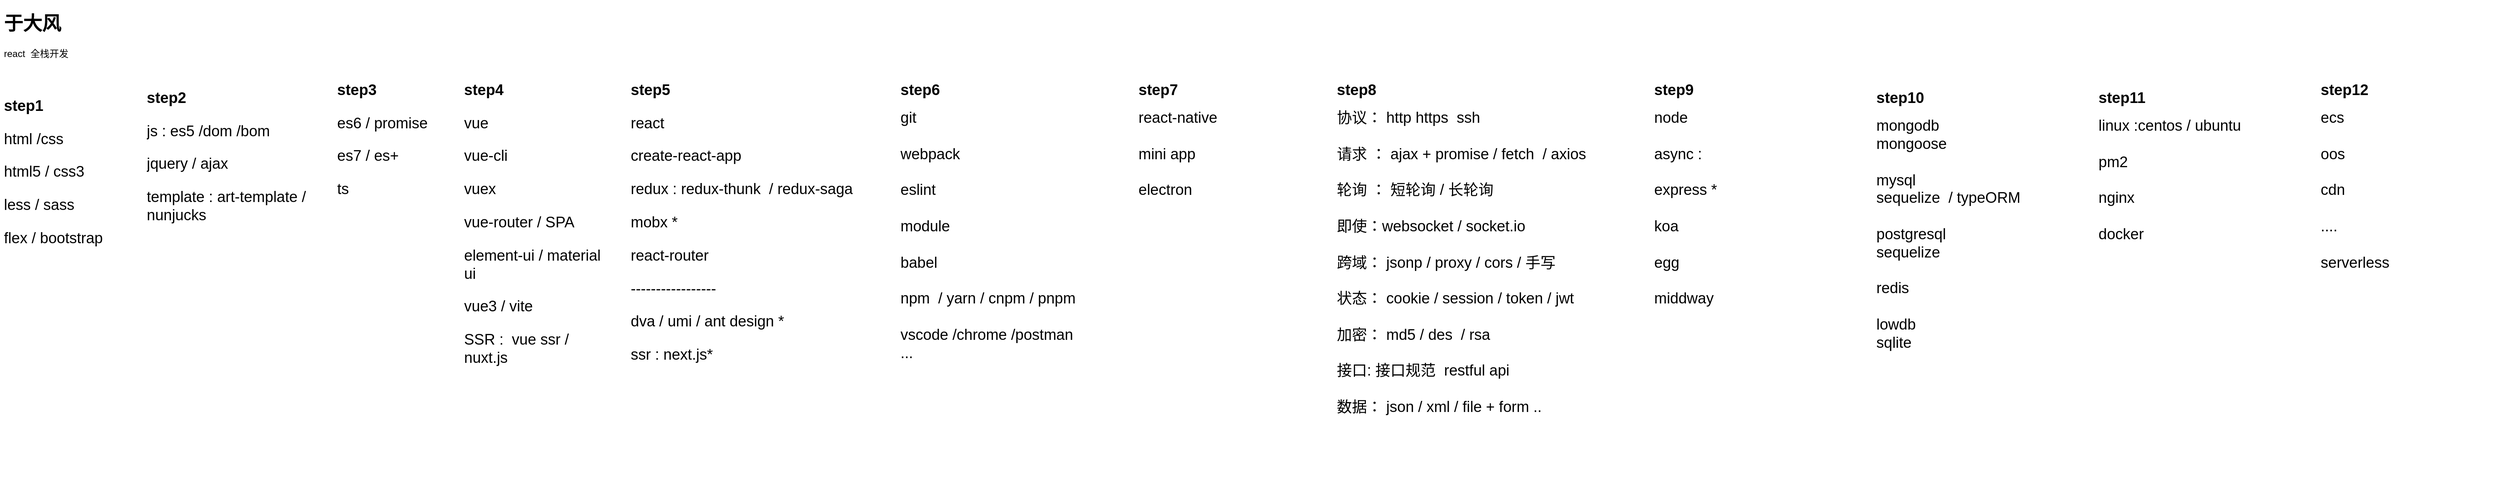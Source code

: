 <mxfile version="17.5.0" type="github" pages="3">
  <diagram id="Xs_clCHAHA0B9ksmWqff" name="第 1 页">
    <mxGraphModel dx="782" dy="428" grid="1" gridSize="10" guides="1" tooltips="1" connect="1" arrows="1" fold="1" page="1" pageScale="1" pageWidth="4681" pageHeight="3300" math="0" shadow="0">
      <root>
        <mxCell id="0" />
        <mxCell id="1" parent="0" />
        <mxCell id="PGLlusjN2K0oVcOe4X55-6" value="&lt;h1&gt;于大风&lt;/h1&gt;&lt;p&gt;react&amp;nbsp; 全栈开发&lt;/p&gt;" style="text;html=1;strokeColor=none;fillColor=none;spacing=5;spacingTop=-20;whiteSpace=wrap;overflow=hidden;rounded=0;" parent="1" vertex="1">
          <mxGeometry x="40" y="30" width="100" height="90" as="geometry" />
        </mxCell>
        <mxCell id="PGLlusjN2K0oVcOe4X55-8" value="&lt;h1 style=&quot;font-size: 19px&quot;&gt;&lt;font style=&quot;font-size: 19px&quot;&gt;step1&lt;/font&gt;&lt;/h1&gt;&lt;p style=&quot;font-size: 19px&quot;&gt;&lt;font style=&quot;font-size: 19px&quot;&gt;html /css&lt;/font&gt;&lt;/p&gt;&lt;p style=&quot;font-size: 19px&quot;&gt;&lt;font style=&quot;font-size: 19px&quot;&gt;html5 / css3&lt;/font&gt;&lt;/p&gt;&lt;p style=&quot;font-size: 19px&quot;&gt;&lt;font style=&quot;font-size: 19px&quot;&gt;less / sass&lt;/font&gt;&lt;/p&gt;&lt;p style=&quot;font-size: 19px&quot;&gt;&lt;font style=&quot;font-size: 19px&quot;&gt;flex / bootstrap&lt;/font&gt;&lt;/p&gt;" style="text;html=1;strokeColor=none;fillColor=none;spacing=5;spacingTop=-20;whiteSpace=wrap;overflow=hidden;rounded=0;fontSize=19;" parent="1" vertex="1">
          <mxGeometry x="40" y="140" width="150" height="250" as="geometry" />
        </mxCell>
        <mxCell id="PGLlusjN2K0oVcOe4X55-9" value="&lt;h1 style=&quot;font-size: 19px&quot;&gt;&lt;font style=&quot;font-size: 19px&quot;&gt;step2&lt;/font&gt;&lt;/h1&gt;&lt;p style=&quot;font-size: 19px&quot;&gt;js : es5 /dom /bom&lt;/p&gt;&lt;p style=&quot;font-size: 19px&quot;&gt;jquery / ajax&lt;/p&gt;&lt;p style=&quot;font-size: 19px&quot;&gt;template : art-template / nunjucks&lt;/p&gt;&lt;p style=&quot;font-size: 19px&quot;&gt;&lt;br&gt;&lt;/p&gt;" style="text;html=1;strokeColor=none;fillColor=none;spacing=5;spacingTop=-20;whiteSpace=wrap;overflow=hidden;rounded=0;fontSize=19;" parent="1" vertex="1">
          <mxGeometry x="220" y="130" width="220" height="250" as="geometry" />
        </mxCell>
        <mxCell id="PGLlusjN2K0oVcOe4X55-10" value="&lt;h1 style=&quot;font-size: 19px&quot;&gt;&lt;font style=&quot;font-size: 19px&quot;&gt;step3&lt;/font&gt;&lt;/h1&gt;&lt;p style=&quot;font-size: 19px&quot;&gt;es6 / promise&amp;nbsp;&lt;/p&gt;&lt;p style=&quot;font-size: 19px&quot;&gt;es7 / es+&amp;nbsp;&lt;/p&gt;&lt;p style=&quot;font-size: 19px&quot;&gt;ts&amp;nbsp;&amp;nbsp;&lt;/p&gt;&lt;p style=&quot;font-size: 19px&quot;&gt;&amp;nbsp;&lt;/p&gt;&lt;p style=&quot;font-size: 19px&quot;&gt;&lt;br&gt;&lt;/p&gt;" style="text;html=1;strokeColor=none;fillColor=none;spacing=5;spacingTop=-20;whiteSpace=wrap;overflow=hidden;rounded=0;fontSize=19;" parent="1" vertex="1">
          <mxGeometry x="460" y="120" width="140" height="250" as="geometry" />
        </mxCell>
        <mxCell id="PGLlusjN2K0oVcOe4X55-11" value="&lt;h1 style=&quot;font-size: 19px&quot;&gt;&lt;font style=&quot;font-size: 19px&quot;&gt;step4&lt;/font&gt;&lt;/h1&gt;&lt;p style=&quot;font-size: 19px&quot;&gt;vue&lt;/p&gt;&lt;p style=&quot;font-size: 19px&quot;&gt;vue-cli&lt;/p&gt;&lt;p style=&quot;font-size: 19px&quot;&gt;vuex&lt;/p&gt;&lt;p style=&quot;font-size: 19px&quot;&gt;vue-router / SPA&amp;nbsp;&lt;/p&gt;&lt;p style=&quot;font-size: 19px&quot;&gt;element-ui / material ui&lt;/p&gt;&lt;p style=&quot;font-size: 19px&quot;&gt;vue3 / vite&lt;/p&gt;&lt;p style=&quot;font-size: 19px&quot;&gt;SSR :&amp;nbsp; vue ssr / nuxt.js&amp;nbsp;&lt;/p&gt;&lt;p style=&quot;font-size: 19px&quot;&gt;&lt;br&gt;&lt;/p&gt;&lt;p style=&quot;font-size: 19px&quot;&gt;&amp;nbsp;&lt;/p&gt;&lt;p style=&quot;font-size: 19px&quot;&gt;&lt;br&gt;&lt;/p&gt;" style="text;html=1;strokeColor=none;fillColor=none;spacing=5;spacingTop=-20;whiteSpace=wrap;overflow=hidden;rounded=0;fontSize=19;" parent="1" vertex="1">
          <mxGeometry x="620" y="120" width="200" height="410" as="geometry" />
        </mxCell>
        <mxCell id="PGLlusjN2K0oVcOe4X55-13" value="&lt;h1 style=&quot;font-size: 19px&quot;&gt;&lt;font style=&quot;font-size: 19px&quot;&gt;step5&lt;/font&gt;&lt;/h1&gt;&lt;p style=&quot;font-size: 19px&quot;&gt;react&lt;/p&gt;&lt;p style=&quot;font-size: 19px&quot;&gt;create-react-app&lt;/p&gt;&lt;p style=&quot;font-size: 19px&quot;&gt;redux : redux-thunk&amp;nbsp; / redux-saga&amp;nbsp;&lt;/p&gt;&lt;p style=&quot;font-size: 19px&quot;&gt;mobx *&lt;/p&gt;&lt;p style=&quot;font-size: 19px&quot;&gt;react-router&amp;nbsp;&lt;/p&gt;&lt;p style=&quot;font-size: 19px&quot;&gt;-----------------&lt;/p&gt;&lt;p style=&quot;font-size: 19px&quot;&gt;dva / umi / ant design *&amp;nbsp;&lt;/p&gt;&lt;p style=&quot;font-size: 19px&quot;&gt;ssr : next.js*&lt;/p&gt;&lt;p style=&quot;font-size: 19px&quot;&gt;&lt;br&gt;&lt;/p&gt;&lt;p style=&quot;font-size: 19px&quot;&gt;&lt;br&gt;&lt;/p&gt;&lt;p style=&quot;font-size: 19px&quot;&gt;&amp;nbsp;&lt;/p&gt;&lt;p style=&quot;font-size: 19px&quot;&gt;&lt;br&gt;&lt;/p&gt;" style="text;html=1;strokeColor=none;fillColor=none;spacing=5;spacingTop=-20;whiteSpace=wrap;overflow=hidden;rounded=0;fontSize=19;" parent="1" vertex="1">
          <mxGeometry x="830" y="120" width="330" height="410" as="geometry" />
        </mxCell>
        <mxCell id="PGLlusjN2K0oVcOe4X55-14" value="&lt;h1 style=&quot;font-size: 19px&quot;&gt;&lt;font style=&quot;font-size: 19px&quot;&gt;step6&lt;/font&gt;&lt;/h1&gt;&lt;div&gt;&lt;font style=&quot;font-size: 19px&quot;&gt;git&amp;nbsp;&lt;/font&gt;&lt;/div&gt;&lt;div&gt;&lt;br&gt;&lt;/div&gt;&lt;div&gt;webpack&lt;/div&gt;&lt;div&gt;&lt;br&gt;&lt;/div&gt;&lt;div&gt;eslint&amp;nbsp;&lt;/div&gt;&lt;div&gt;&lt;br&gt;&lt;/div&gt;&lt;div&gt;module&amp;nbsp;&lt;/div&gt;&lt;div&gt;&lt;br&gt;&lt;/div&gt;&lt;div&gt;babel&amp;nbsp;&lt;/div&gt;&lt;div&gt;&lt;br&gt;&lt;/div&gt;&lt;div&gt;npm&amp;nbsp; / yarn / cnpm / pnpm&amp;nbsp;&lt;/div&gt;&lt;div&gt;&lt;br&gt;&lt;/div&gt;&lt;div&gt;vscode /chrome /postman&lt;/div&gt;&lt;div&gt;...&lt;/div&gt;&lt;p style=&quot;font-size: 19px&quot;&gt;&lt;br&gt;&lt;/p&gt;&lt;p style=&quot;font-size: 19px&quot;&gt;&lt;br&gt;&lt;/p&gt;&lt;p style=&quot;font-size: 19px&quot;&gt;&amp;nbsp;&lt;/p&gt;&lt;p style=&quot;font-size: 19px&quot;&gt;&lt;br&gt;&lt;/p&gt;" style="text;html=1;strokeColor=none;fillColor=none;spacing=5;spacingTop=-20;whiteSpace=wrap;overflow=hidden;rounded=0;fontSize=19;" parent="1" vertex="1">
          <mxGeometry x="1170" y="120" width="270" height="410" as="geometry" />
        </mxCell>
        <mxCell id="PGLlusjN2K0oVcOe4X55-15" value="&lt;h1 style=&quot;font-size: 19px&quot;&gt;&lt;font style=&quot;font-size: 19px&quot;&gt;step7&lt;/font&gt;&lt;/h1&gt;&lt;div&gt;react-native&lt;/div&gt;&lt;div&gt;&lt;br&gt;&lt;/div&gt;&lt;div&gt;mini app&lt;/div&gt;&lt;div&gt;&lt;br&gt;&lt;/div&gt;&lt;div&gt;electron&amp;nbsp;&lt;/div&gt;&lt;p style=&quot;font-size: 19px&quot;&gt;&lt;br&gt;&lt;/p&gt;&lt;p style=&quot;font-size: 19px&quot;&gt;&lt;br&gt;&lt;/p&gt;&lt;p style=&quot;font-size: 19px&quot;&gt;&amp;nbsp;&lt;/p&gt;&lt;p style=&quot;font-size: 19px&quot;&gt;&lt;br&gt;&lt;/p&gt;" style="text;html=1;strokeColor=none;fillColor=none;spacing=5;spacingTop=-20;whiteSpace=wrap;overflow=hidden;rounded=0;fontSize=19;" parent="1" vertex="1">
          <mxGeometry x="1470" y="120" width="180" height="410" as="geometry" />
        </mxCell>
        <mxCell id="PGLlusjN2K0oVcOe4X55-16" value="&lt;h1 style=&quot;font-size: 19px&quot;&gt;&lt;font style=&quot;font-size: 19px&quot;&gt;step8&lt;/font&gt;&lt;/h1&gt;&lt;div&gt;协议： http https&amp;nbsp; ssh&lt;/div&gt;&lt;div&gt;&lt;br&gt;&lt;/div&gt;&lt;div&gt;请求 ： ajax + promise / fetch&amp;nbsp; / axios&amp;nbsp;&lt;/div&gt;&lt;div&gt;&lt;br&gt;&lt;/div&gt;&lt;div&gt;轮询 ： 短轮询 / 长轮询&amp;nbsp;&lt;/div&gt;&lt;div&gt;&lt;br&gt;&lt;/div&gt;&lt;div&gt;即使：websocket / socket.io&lt;/div&gt;&lt;div&gt;&lt;br&gt;&lt;/div&gt;&lt;div&gt;跨域： jsonp / proxy / cors / 手写&lt;/div&gt;&lt;div&gt;&lt;br&gt;&lt;/div&gt;&lt;div&gt;状态： cookie / session / token / jwt&lt;/div&gt;&lt;div&gt;&lt;br&gt;&lt;/div&gt;&lt;div&gt;加密： md5 / des&amp;nbsp; / rsa&amp;nbsp;&amp;nbsp;&lt;/div&gt;&lt;div&gt;&lt;br&gt;&lt;/div&gt;&lt;div&gt;接口: 接口规范&amp;nbsp; restful api&amp;nbsp;&lt;/div&gt;&lt;div&gt;&lt;br&gt;&lt;/div&gt;&lt;div&gt;数据： json / xml / file + form ..&lt;/div&gt;&lt;div&gt;&lt;br&gt;&lt;/div&gt;&lt;p style=&quot;font-size: 19px&quot;&gt;&lt;br&gt;&lt;/p&gt;&lt;p style=&quot;font-size: 19px&quot;&gt;&lt;br&gt;&lt;/p&gt;&lt;p style=&quot;font-size: 19px&quot;&gt;&amp;nbsp;&lt;/p&gt;&lt;p style=&quot;font-size: 19px&quot;&gt;&lt;br&gt;&lt;/p&gt;" style="text;html=1;strokeColor=none;fillColor=none;spacing=5;spacingTop=-20;whiteSpace=wrap;overflow=hidden;rounded=0;fontSize=19;" parent="1" vertex="1">
          <mxGeometry x="1720" y="120" width="370" height="520" as="geometry" />
        </mxCell>
        <mxCell id="PGLlusjN2K0oVcOe4X55-17" value="&lt;h1 style=&quot;font-size: 19px&quot;&gt;&lt;font style=&quot;font-size: 19px&quot;&gt;step9&lt;/font&gt;&lt;/h1&gt;&lt;div&gt;node&lt;/div&gt;&lt;div&gt;&lt;br&gt;&lt;/div&gt;&lt;div&gt;async :&amp;nbsp;&lt;/div&gt;&lt;div&gt;&lt;br&gt;&lt;/div&gt;&lt;div&gt;express *&amp;nbsp; &amp;nbsp;&lt;/div&gt;&lt;div&gt;&lt;br&gt;&lt;/div&gt;&lt;div&gt;koa&lt;/div&gt;&lt;div&gt;&lt;br&gt;&lt;/div&gt;&lt;div&gt;egg&amp;nbsp;&lt;/div&gt;&lt;div&gt;&lt;br&gt;&lt;/div&gt;&lt;div&gt;middway&amp;nbsp;&lt;/div&gt;&lt;div&gt;&lt;br&gt;&lt;/div&gt;&lt;div&gt;&lt;br&gt;&lt;/div&gt;&lt;div&gt;&lt;br&gt;&lt;/div&gt;&lt;div&gt;&lt;br&gt;&lt;/div&gt;&lt;div&gt;&amp;nbsp;&lt;/div&gt;&lt;div&gt;&lt;br&gt;&lt;/div&gt;&lt;div&gt;&lt;br&gt;&lt;/div&gt;&lt;div&gt;&lt;br&gt;&lt;/div&gt;&lt;div&gt;&lt;br&gt;&lt;/div&gt;&lt;p style=&quot;font-size: 19px&quot;&gt;&lt;br&gt;&lt;/p&gt;&lt;p style=&quot;font-size: 19px&quot;&gt;&lt;br&gt;&lt;/p&gt;&lt;p style=&quot;font-size: 19px&quot;&gt;&amp;nbsp;&lt;/p&gt;&lt;p style=&quot;font-size: 19px&quot;&gt;&lt;br&gt;&lt;/p&gt;" style="text;html=1;strokeColor=none;fillColor=none;spacing=5;spacingTop=-20;whiteSpace=wrap;overflow=hidden;rounded=0;fontSize=19;" parent="1" vertex="1">
          <mxGeometry x="2120" y="120" width="230" height="320" as="geometry" />
        </mxCell>
        <mxCell id="PGLlusjN2K0oVcOe4X55-18" value="&lt;h1 style=&quot;font-size: 19px&quot;&gt;&lt;font style=&quot;font-size: 19px&quot;&gt;step10&lt;/font&gt;&lt;/h1&gt;&lt;div&gt;mongodb&amp;nbsp;&lt;/div&gt;&lt;div&gt;mongoose&lt;/div&gt;&lt;div&gt;&lt;br&gt;&lt;/div&gt;&lt;div&gt;mysql&amp;nbsp;&lt;/div&gt;&lt;div&gt;sequelize&amp;nbsp; / typeORM&lt;/div&gt;&lt;div&gt;&lt;br&gt;&lt;/div&gt;&lt;div&gt;postgresql&amp;nbsp;&lt;/div&gt;&lt;div&gt;sequelize&lt;br&gt;&lt;/div&gt;&lt;div&gt;&lt;br&gt;&lt;/div&gt;&lt;div&gt;redis&amp;nbsp;&lt;/div&gt;&lt;div&gt;&lt;br&gt;&lt;/div&gt;&lt;div&gt;lowdb&amp;nbsp;&lt;/div&gt;&lt;div&gt;sqlite&amp;nbsp;&lt;/div&gt;&lt;div&gt;&lt;br&gt;&lt;/div&gt;&lt;div&gt;&lt;br&gt;&lt;/div&gt;&lt;div&gt;&lt;br&gt;&lt;/div&gt;&lt;div&gt;&lt;br&gt;&lt;/div&gt;&lt;div&gt;&lt;br&gt;&lt;/div&gt;&lt;div&gt;&lt;br&gt;&lt;/div&gt;&lt;div&gt;&amp;nbsp;&lt;/div&gt;&lt;div&gt;&lt;br&gt;&lt;/div&gt;&lt;div&gt;&lt;br&gt;&lt;/div&gt;&lt;div&gt;&lt;br&gt;&lt;/div&gt;&lt;div&gt;&lt;br&gt;&lt;/div&gt;&lt;p style=&quot;font-size: 19px&quot;&gt;&lt;br&gt;&lt;/p&gt;&lt;p style=&quot;font-size: 19px&quot;&gt;&lt;br&gt;&lt;/p&gt;&lt;p style=&quot;font-size: 19px&quot;&gt;&amp;nbsp;&lt;/p&gt;&lt;p style=&quot;font-size: 19px&quot;&gt;&lt;br&gt;&lt;/p&gt;" style="text;html=1;strokeColor=none;fillColor=none;spacing=5;spacingTop=-20;whiteSpace=wrap;overflow=hidden;rounded=0;fontSize=19;" parent="1" vertex="1">
          <mxGeometry x="2400" y="130" width="230" height="370" as="geometry" />
        </mxCell>
        <mxCell id="PGLlusjN2K0oVcOe4X55-19" value="&lt;h1 style=&quot;font-size: 19px&quot;&gt;&lt;font style=&quot;font-size: 19px&quot;&gt;step11&lt;/font&gt;&lt;/h1&gt;&lt;div&gt;linux :centos / ubuntu&lt;/div&gt;&lt;div&gt;&lt;br&gt;&lt;/div&gt;&lt;div&gt;pm2&lt;/div&gt;&lt;div&gt;&lt;br&gt;&lt;/div&gt;&lt;div&gt;nginx&amp;nbsp;&lt;/div&gt;&lt;div&gt;&lt;br&gt;&lt;/div&gt;&lt;div&gt;&lt;span&gt;docker&amp;nbsp;&lt;/span&gt;&lt;br&gt;&lt;/div&gt;&lt;div&gt;&lt;br&gt;&lt;/div&gt;&lt;div&gt;&lt;br&gt;&lt;/div&gt;&lt;div&gt;&lt;br&gt;&lt;/div&gt;&lt;div&gt;&lt;br&gt;&lt;/div&gt;&lt;div&gt;&lt;br&gt;&lt;/div&gt;&lt;div&gt;&lt;br&gt;&lt;/div&gt;&lt;div&gt;&amp;nbsp;&lt;/div&gt;&lt;div&gt;&lt;br&gt;&lt;/div&gt;&lt;div&gt;&lt;br&gt;&lt;/div&gt;&lt;div&gt;&lt;br&gt;&lt;/div&gt;&lt;div&gt;&lt;br&gt;&lt;/div&gt;&lt;p style=&quot;font-size: 19px&quot;&gt;&lt;br&gt;&lt;/p&gt;&lt;p style=&quot;font-size: 19px&quot;&gt;&lt;br&gt;&lt;/p&gt;&lt;p style=&quot;font-size: 19px&quot;&gt;&amp;nbsp;&lt;/p&gt;&lt;p style=&quot;font-size: 19px&quot;&gt;&lt;br&gt;&lt;/p&gt;" style="text;html=1;strokeColor=none;fillColor=none;spacing=5;spacingTop=-20;whiteSpace=wrap;overflow=hidden;rounded=0;fontSize=19;" parent="1" vertex="1">
          <mxGeometry x="2680" y="130" width="230" height="370" as="geometry" />
        </mxCell>
        <mxCell id="PGLlusjN2K0oVcOe4X55-20" value="&lt;h1 style=&quot;font-size: 19px&quot;&gt;&lt;font style=&quot;font-size: 19px&quot;&gt;step12&lt;/font&gt;&lt;/h1&gt;&lt;div&gt;ecs&lt;/div&gt;&lt;div&gt;&lt;br&gt;&lt;/div&gt;&lt;div&gt;oos&lt;/div&gt;&lt;div&gt;&lt;br&gt;&lt;/div&gt;&lt;div&gt;cdn&lt;/div&gt;&lt;div&gt;&lt;br&gt;&lt;/div&gt;&lt;div&gt;....&lt;/div&gt;&lt;div&gt;&lt;br&gt;&lt;/div&gt;&lt;div&gt;serverless&lt;/div&gt;&lt;div&gt;&lt;br&gt;&lt;/div&gt;&lt;div&gt;&lt;br&gt;&lt;/div&gt;&lt;div&gt;&lt;br&gt;&lt;/div&gt;&lt;div&gt;&lt;br&gt;&lt;/div&gt;&lt;div&gt;&lt;br&gt;&lt;/div&gt;&lt;div&gt;&lt;br&gt;&lt;/div&gt;&lt;div&gt;&amp;nbsp;&lt;/div&gt;&lt;div&gt;&lt;br&gt;&lt;/div&gt;&lt;div&gt;&lt;br&gt;&lt;/div&gt;&lt;div&gt;&lt;br&gt;&lt;/div&gt;&lt;div&gt;&lt;br&gt;&lt;/div&gt;&lt;p style=&quot;font-size: 19px&quot;&gt;&lt;br&gt;&lt;/p&gt;&lt;p style=&quot;font-size: 19px&quot;&gt;&lt;br&gt;&lt;/p&gt;&lt;p style=&quot;font-size: 19px&quot;&gt;&amp;nbsp;&lt;/p&gt;&lt;p style=&quot;font-size: 19px&quot;&gt;&lt;br&gt;&lt;/p&gt;" style="text;html=1;strokeColor=none;fillColor=none;spacing=5;spacingTop=-20;whiteSpace=wrap;overflow=hidden;rounded=0;fontSize=19;" parent="1" vertex="1">
          <mxGeometry x="2960" y="120" width="230" height="370" as="geometry" />
        </mxCell>
      </root>
    </mxGraphModel>
  </diagram>
  <diagram id="H1JDH_5YTzn5oG8sZ9JF" name="第 2 页">
    <mxGraphModel dx="1109" dy="611" grid="1" gridSize="10" guides="1" tooltips="1" connect="1" arrows="1" fold="1" page="1" pageScale="1" pageWidth="2336" pageHeight="1654" math="0" shadow="0">
      <root>
        <mxCell id="0" />
        <mxCell id="1" parent="0" />
        <mxCell id="SCek2a9fWygDU5l0WCuA-1" value="&lt;h1&gt;技术选型&lt;/h1&gt;&lt;div&gt;前端 ： es5 es6 /react /&amp;nbsp; create-create-app / react-router-dom / redux&amp;nbsp; / react-redux&amp;nbsp;&lt;/div&gt;&lt;div&gt;&lt;br&gt;&lt;/div&gt;&lt;div&gt;网络：restful api&amp;nbsp; / fetch&amp;nbsp;&lt;/div&gt;&lt;div&gt;&lt;br&gt;&lt;/div&gt;&lt;div&gt;后端： node / express / sequelise&amp;nbsp; / mysql&amp;nbsp;&lt;/div&gt;&lt;div&gt;&lt;span&gt;&lt;br&gt;&lt;/span&gt;&lt;/div&gt;&lt;div&gt;&lt;span&gt;部署：centos7.6 pm2&amp;nbsp; 云服务&amp;nbsp;&lt;/span&gt;&lt;br&gt;&lt;/div&gt;" style="text;html=1;strokeColor=none;fillColor=none;spacing=5;spacingTop=-20;whiteSpace=wrap;overflow=hidden;rounded=0;fontSize=19;" vertex="1" parent="1">
          <mxGeometry x="120" y="30" width="750" height="290" as="geometry" />
        </mxCell>
        <mxCell id="SCek2a9fWygDU5l0WCuA-2" value="back:routes" style="shape=umlLifeline;perimeter=lifelinePerimeter;whiteSpace=wrap;html=1;container=1;collapsible=0;recursiveResize=0;outlineConnect=0;fontSize=19;" vertex="1" parent="1">
          <mxGeometry x="1300" y="380" width="100" height="300" as="geometry" />
        </mxCell>
        <mxCell id="SCek2a9fWygDU5l0WCuA-3" value="back:controller" style="shape=umlLifeline;perimeter=lifelinePerimeter;whiteSpace=wrap;html=1;container=1;collapsible=0;recursiveResize=0;outlineConnect=0;fontSize=19;" vertex="1" parent="1">
          <mxGeometry x="1440" y="380" width="140" height="300" as="geometry" />
        </mxCell>
        <mxCell id="SCek2a9fWygDU5l0WCuA-4" value="back:service" style="shape=umlLifeline;perimeter=lifelinePerimeter;whiteSpace=wrap;html=1;container=1;collapsible=0;recursiveResize=0;outlineConnect=0;fontSize=19;" vertex="1" parent="1">
          <mxGeometry x="1620" y="380" width="140" height="300" as="geometry" />
        </mxCell>
        <mxCell id="SCek2a9fWygDU5l0WCuA-5" value="back:model" style="shape=umlLifeline;perimeter=lifelinePerimeter;whiteSpace=wrap;html=1;container=1;collapsible=0;recursiveResize=0;outlineConnect=0;fontSize=19;" vertex="1" parent="1">
          <mxGeometry x="1810" y="380" width="140" height="300" as="geometry" />
        </mxCell>
        <mxCell id="SCek2a9fWygDU5l0WCuA-6" value="back:mysql" style="shape=umlLifeline;perimeter=lifelinePerimeter;whiteSpace=wrap;html=1;container=1;collapsible=0;recursiveResize=0;outlineConnect=0;fontSize=19;" vertex="1" parent="1">
          <mxGeometry x="2010" y="380" width="140" height="300" as="geometry" />
        </mxCell>
        <mxCell id="SCek2a9fWygDU5l0WCuA-9" value="API" style="shape=umlLifeline;perimeter=lifelinePerimeter;whiteSpace=wrap;html=1;container=1;collapsible=0;recursiveResize=0;outlineConnect=0;fontSize=19;" vertex="1" parent="1">
          <mxGeometry x="1110" y="380" width="100" height="280" as="geometry" />
        </mxCell>
        <mxCell id="SCek2a9fWygDU5l0WCuA-10" value="front: fetch" style="shape=umlLifeline;perimeter=lifelinePerimeter;whiteSpace=wrap;html=1;container=1;collapsible=0;recursiveResize=0;outlineConnect=0;fontSize=19;" vertex="1" parent="1">
          <mxGeometry x="920" y="380" width="100" height="290" as="geometry" />
        </mxCell>
        <mxCell id="SCek2a9fWygDU5l0WCuA-11" value="front: react" style="shape=umlLifeline;perimeter=lifelinePerimeter;whiteSpace=wrap;html=1;container=1;collapsible=0;recursiveResize=0;outlineConnect=0;fontSize=19;" vertex="1" parent="1">
          <mxGeometry x="600" y="380" width="100" height="290" as="geometry" />
        </mxCell>
        <mxCell id="SCek2a9fWygDU5l0WCuA-12" value="front: store" style="shape=umlLifeline;perimeter=lifelinePerimeter;whiteSpace=wrap;html=1;container=1;collapsible=0;recursiveResize=0;outlineConnect=0;fontSize=19;" vertex="1" parent="1">
          <mxGeometry x="760" y="380" width="100" height="290" as="geometry" />
        </mxCell>
        <mxCell id="SCek2a9fWygDU5l0WCuA-13" value="后端" style="html=1;fontSize=19;" vertex="1" parent="1">
          <mxGeometry x="1120" y="780" width="110" height="50" as="geometry" />
        </mxCell>
        <mxCell id="SCek2a9fWygDU5l0WCuA-14" value="接口文档" style="html=1;fontSize=19;" vertex="1" parent="1">
          <mxGeometry x="900" y="780" width="110" height="50" as="geometry" />
        </mxCell>
        <mxCell id="SCek2a9fWygDU5l0WCuA-15" value="前端" style="html=1;fontSize=19;" vertex="1" parent="1">
          <mxGeometry x="690" y="780" width="110" height="50" as="geometry" />
        </mxCell>
        <mxCell id="SCek2a9fWygDU5l0WCuA-16" value="打包部署" style="html=1;fontSize=19;" vertex="1" parent="1">
          <mxGeometry x="900" y="890" width="110" height="50" as="geometry" />
        </mxCell>
      </root>
    </mxGraphModel>
  </diagram>
  <diagram id="4x05mToHdjNB5TQZTuJo" name="第 3 页">
    <mxGraphModel dx="782" dy="428" grid="1" gridSize="10" guides="1" tooltips="1" connect="1" arrows="1" fold="1" page="1" pageScale="1" pageWidth="2336" pageHeight="1654" math="0" shadow="0">
      <root>
        <mxCell id="0" />
        <mxCell id="1" parent="0" />
        <mxCell id="LRMMFjki3P17_9vgJggU-3" value="" style="edgeStyle=orthogonalEdgeStyle;rounded=0;orthogonalLoop=1;jettySize=auto;html=1;" parent="1" source="LRMMFjki3P17_9vgJggU-1" target="LRMMFjki3P17_9vgJggU-2" edge="1">
          <mxGeometry relative="1" as="geometry" />
        </mxCell>
        <mxCell id="LRMMFjki3P17_9vgJggU-6" style="edgeStyle=orthogonalEdgeStyle;rounded=0;orthogonalLoop=1;jettySize=auto;html=1;" parent="1" source="LRMMFjki3P17_9vgJggU-1" target="LRMMFjki3P17_9vgJggU-5" edge="1">
          <mxGeometry relative="1" as="geometry" />
        </mxCell>
        <mxCell id="LRMMFjki3P17_9vgJggU-1" value="" style="ellipse;whiteSpace=wrap;html=1;aspect=fixed;" parent="1" vertex="1">
          <mxGeometry x="240" y="120" width="80" height="80" as="geometry" />
        </mxCell>
        <mxCell id="LRMMFjki3P17_9vgJggU-8" value="" style="edgeStyle=orthogonalEdgeStyle;rounded=0;orthogonalLoop=1;jettySize=auto;html=1;" parent="1" source="LRMMFjki3P17_9vgJggU-2" target="LRMMFjki3P17_9vgJggU-7" edge="1">
          <mxGeometry relative="1" as="geometry" />
        </mxCell>
        <mxCell id="LRMMFjki3P17_9vgJggU-2" value="" style="ellipse;whiteSpace=wrap;html=1;aspect=fixed;fillColor=#FF3333;" parent="1" vertex="1">
          <mxGeometry x="130" y="250" width="80" height="80" as="geometry" />
        </mxCell>
        <mxCell id="LRMMFjki3P17_9vgJggU-10" value="" style="edgeStyle=orthogonalEdgeStyle;rounded=0;orthogonalLoop=1;jettySize=auto;html=1;" parent="1" source="LRMMFjki3P17_9vgJggU-5" target="LRMMFjki3P17_9vgJggU-9" edge="1">
          <mxGeometry relative="1" as="geometry" />
        </mxCell>
        <mxCell id="LRMMFjki3P17_9vgJggU-12" value="" style="edgeStyle=orthogonalEdgeStyle;rounded=0;orthogonalLoop=1;jettySize=auto;html=1;" parent="1" source="LRMMFjki3P17_9vgJggU-5" target="LRMMFjki3P17_9vgJggU-11" edge="1">
          <mxGeometry relative="1" as="geometry" />
        </mxCell>
        <mxCell id="LRMMFjki3P17_9vgJggU-5" value="" style="ellipse;whiteSpace=wrap;html=1;aspect=fixed;" parent="1" vertex="1">
          <mxGeometry x="360" y="250" width="80" height="80" as="geometry" />
        </mxCell>
        <mxCell id="LRMMFjki3P17_9vgJggU-7" value="" style="ellipse;whiteSpace=wrap;html=1;aspect=fixed;" parent="1" vertex="1">
          <mxGeometry x="60" y="390" width="80" height="80" as="geometry" />
        </mxCell>
        <mxCell id="LRMMFjki3P17_9vgJggU-14" value="" style="edgeStyle=orthogonalEdgeStyle;rounded=0;orthogonalLoop=1;jettySize=auto;html=1;" parent="1" source="LRMMFjki3P17_9vgJggU-9" target="LRMMFjki3P17_9vgJggU-13" edge="1">
          <mxGeometry relative="1" as="geometry" />
        </mxCell>
        <mxCell id="LRMMFjki3P17_9vgJggU-16" value="" style="edgeStyle=orthogonalEdgeStyle;rounded=0;orthogonalLoop=1;jettySize=auto;html=1;" parent="1" source="LRMMFjki3P17_9vgJggU-9" target="LRMMFjki3P17_9vgJggU-15" edge="1">
          <mxGeometry relative="1" as="geometry" />
        </mxCell>
        <mxCell id="LRMMFjki3P17_9vgJggU-9" value="" style="ellipse;whiteSpace=wrap;html=1;aspect=fixed;" parent="1" vertex="1">
          <mxGeometry x="270" y="390" width="80" height="80" as="geometry" />
        </mxCell>
        <mxCell id="LRMMFjki3P17_9vgJggU-11" value="" style="ellipse;whiteSpace=wrap;html=1;aspect=fixed;" parent="1" vertex="1">
          <mxGeometry x="470" y="390" width="80" height="80" as="geometry" />
        </mxCell>
        <mxCell id="LRMMFjki3P17_9vgJggU-13" value="" style="ellipse;whiteSpace=wrap;html=1;aspect=fixed;" parent="1" vertex="1">
          <mxGeometry x="180" y="520" width="80" height="80" as="geometry" />
        </mxCell>
        <mxCell id="LRMMFjki3P17_9vgJggU-15" value="" style="ellipse;whiteSpace=wrap;html=1;aspect=fixed;fillColor=#33FF33;" parent="1" vertex="1">
          <mxGeometry x="360" y="520" width="80" height="80" as="geometry" />
        </mxCell>
        <mxCell id="LRMMFjki3P17_9vgJggU-18" style="edgeStyle=orthogonalEdgeStyle;rounded=0;orthogonalLoop=1;jettySize=auto;html=1;curved=1;" parent="1" source="LRMMFjki3P17_9vgJggU-17" target="LRMMFjki3P17_9vgJggU-1" edge="1">
          <mxGeometry relative="1" as="geometry" />
        </mxCell>
        <mxCell id="LRMMFjki3P17_9vgJggU-19" style="edgeStyle=orthogonalEdgeStyle;rounded=0;orthogonalLoop=1;jettySize=auto;html=1;entryX=1;entryY=0;entryDx=0;entryDy=0;curved=1;" parent="1" source="LRMMFjki3P17_9vgJggU-17" target="LRMMFjki3P17_9vgJggU-2" edge="1">
          <mxGeometry relative="1" as="geometry" />
        </mxCell>
        <mxCell id="LRMMFjki3P17_9vgJggU-20" style="edgeStyle=orthogonalEdgeStyle;curved=1;rounded=0;orthogonalLoop=1;jettySize=auto;html=1;" parent="1" source="LRMMFjki3P17_9vgJggU-17" target="LRMMFjki3P17_9vgJggU-5" edge="1">
          <mxGeometry relative="1" as="geometry" />
        </mxCell>
        <mxCell id="LRMMFjki3P17_9vgJggU-21" style="edgeStyle=orthogonalEdgeStyle;curved=1;rounded=0;orthogonalLoop=1;jettySize=auto;html=1;entryX=1;entryY=0.5;entryDx=0;entryDy=0;" parent="1" source="LRMMFjki3P17_9vgJggU-17" target="LRMMFjki3P17_9vgJggU-7" edge="1">
          <mxGeometry relative="1" as="geometry" />
        </mxCell>
        <mxCell id="LRMMFjki3P17_9vgJggU-22" style="edgeStyle=orthogonalEdgeStyle;curved=1;rounded=0;orthogonalLoop=1;jettySize=auto;html=1;" parent="1" source="LRMMFjki3P17_9vgJggU-17" target="LRMMFjki3P17_9vgJggU-9" edge="1">
          <mxGeometry relative="1" as="geometry" />
        </mxCell>
        <mxCell id="LRMMFjki3P17_9vgJggU-23" style="edgeStyle=orthogonalEdgeStyle;curved=1;rounded=0;orthogonalLoop=1;jettySize=auto;html=1;" parent="1" source="LRMMFjki3P17_9vgJggU-17" target="LRMMFjki3P17_9vgJggU-11" edge="1">
          <mxGeometry relative="1" as="geometry" />
        </mxCell>
        <mxCell id="LRMMFjki3P17_9vgJggU-24" style="edgeStyle=orthogonalEdgeStyle;curved=1;rounded=0;orthogonalLoop=1;jettySize=auto;html=1;entryX=0.708;entryY=0.008;entryDx=0;entryDy=0;entryPerimeter=0;" parent="1" source="LRMMFjki3P17_9vgJggU-17" target="LRMMFjki3P17_9vgJggU-13" edge="1">
          <mxGeometry relative="1" as="geometry" />
        </mxCell>
        <mxCell id="LRMMFjki3P17_9vgJggU-25" style="edgeStyle=orthogonalEdgeStyle;curved=1;rounded=0;orthogonalLoop=1;jettySize=auto;html=1;" parent="1" source="LRMMFjki3P17_9vgJggU-17" target="LRMMFjki3P17_9vgJggU-15" edge="1">
          <mxGeometry relative="1" as="geometry" />
        </mxCell>
        <mxCell id="LRMMFjki3P17_9vgJggU-17" value="store" style="ellipse;whiteSpace=wrap;html=1;fillColor=#9AC7BF;" parent="1" vertex="1">
          <mxGeometry x="640" y="60" width="120" height="80" as="geometry" />
        </mxCell>
        <mxCell id="LRMMFjki3P17_9vgJggU-28" style="edgeStyle=orthogonalEdgeStyle;curved=1;rounded=0;orthogonalLoop=1;jettySize=auto;html=1;entryX=1;entryY=0.5;entryDx=0;entryDy=0;" parent="1" source="LRMMFjki3P17_9vgJggU-26" target="LRMMFjki3P17_9vgJggU-27" edge="1">
          <mxGeometry relative="1" as="geometry" />
        </mxCell>
        <mxCell id="LRMMFjki3P17_9vgJggU-26" value="view" style="rounded=1;whiteSpace=wrap;html=1;fillColor=#FFFFFF;" parent="1" vertex="1">
          <mxGeometry x="1180" y="120" width="120" height="60" as="geometry" />
        </mxCell>
        <mxCell id="LRMMFjki3P17_9vgJggU-30" value="" style="edgeStyle=orthogonalEdgeStyle;curved=1;rounded=0;orthogonalLoop=1;jettySize=auto;html=1;" parent="1" source="LRMMFjki3P17_9vgJggU-27" target="LRMMFjki3P17_9vgJggU-29" edge="1">
          <mxGeometry relative="1" as="geometry" />
        </mxCell>
        <mxCell id="LRMMFjki3P17_9vgJggU-27" value="ActionCreator" style="rounded=1;whiteSpace=wrap;html=1;fillColor=#FFFFFF;" parent="1" vertex="1">
          <mxGeometry x="950" y="120" width="120" height="60" as="geometry" />
        </mxCell>
        <mxCell id="LRMMFjki3P17_9vgJggU-33" value="dispatch" style="edgeStyle=orthogonalEdgeStyle;curved=1;rounded=0;orthogonalLoop=1;jettySize=auto;html=1;entryX=0;entryY=0.5;entryDx=0;entryDy=0;" parent="1" source="LRMMFjki3P17_9vgJggU-29" target="LRMMFjki3P17_9vgJggU-32" edge="1">
          <mxGeometry relative="1" as="geometry" />
        </mxCell>
        <mxCell id="LRMMFjki3P17_9vgJggU-29" value="Action" style="whiteSpace=wrap;html=1;fillColor=#FFFFFF;rounded=1;" parent="1" vertex="1">
          <mxGeometry x="950" y="260" width="120" height="60" as="geometry" />
        </mxCell>
        <mxCell id="LRMMFjki3P17_9vgJggU-39" style="edgeStyle=orthogonalEdgeStyle;rounded=0;orthogonalLoop=1;jettySize=auto;html=1;entryX=1;entryY=0.5;entryDx=0;entryDy=0;" parent="1" source="LRMMFjki3P17_9vgJggU-31" target="LRMMFjki3P17_9vgJggU-26" edge="1">
          <mxGeometry relative="1" as="geometry">
            <Array as="points">
              <mxPoint x="1490" y="150" />
            </Array>
          </mxGeometry>
        </mxCell>
        <mxCell id="LRMMFjki3P17_9vgJggU-40" value="newState" style="edgeLabel;html=1;align=center;verticalAlign=middle;resizable=0;points=[];" parent="LRMMFjki3P17_9vgJggU-39" vertex="1" connectable="0">
          <mxGeometry x="-0.433" y="-1" relative="1" as="geometry">
            <mxPoint as="offset" />
          </mxGeometry>
        </mxCell>
        <mxCell id="LRMMFjki3P17_9vgJggU-31" value="store" style="rounded=1;whiteSpace=wrap;html=1;fillColor=#FFFFFF;" parent="1" vertex="1">
          <mxGeometry x="1430" y="260" width="120" height="60" as="geometry" />
        </mxCell>
        <mxCell id="LRMMFjki3P17_9vgJggU-34" style="edgeStyle=orthogonalEdgeStyle;curved=1;rounded=0;orthogonalLoop=1;jettySize=auto;html=1;entryX=0;entryY=0.5;entryDx=0;entryDy=0;" parent="1" source="LRMMFjki3P17_9vgJggU-32" target="LRMMFjki3P17_9vgJggU-31" edge="1">
          <mxGeometry relative="1" as="geometry" />
        </mxCell>
        <mxCell id="LRMMFjki3P17_9vgJggU-32" value="middlewares" style="rounded=1;whiteSpace=wrap;html=1;fillColor=#FFFFFF;dashed=1;" parent="1" vertex="1">
          <mxGeometry x="1180" y="260" width="120" height="60" as="geometry" />
        </mxCell>
        <mxCell id="LRMMFjki3P17_9vgJggU-35" value="Reducers" style="rounded=1;whiteSpace=wrap;html=1;fillColor=#FFFFFF;" parent="1" vertex="1">
          <mxGeometry x="1430" y="400" width="120" height="60" as="geometry" />
        </mxCell>
        <mxCell id="LRMMFjki3P17_9vgJggU-36" value="" style="endArrow=classic;html=1;rounded=0;curved=1;exitX=0.25;exitY=1;exitDx=0;exitDy=0;entryX=0.25;entryY=0;entryDx=0;entryDy=0;" parent="1" source="LRMMFjki3P17_9vgJggU-31" target="LRMMFjki3P17_9vgJggU-35" edge="1">
          <mxGeometry width="50" height="50" relative="1" as="geometry">
            <mxPoint x="1360" y="380" as="sourcePoint" />
            <mxPoint x="1410" y="330" as="targetPoint" />
          </mxGeometry>
        </mxCell>
        <mxCell id="LRMMFjki3P17_9vgJggU-37" value="preState,action" style="text;html=1;strokeColor=none;fillColor=none;align=center;verticalAlign=middle;whiteSpace=wrap;rounded=0;" parent="1" vertex="1">
          <mxGeometry x="1420" y="340" width="60" height="30" as="geometry" />
        </mxCell>
        <mxCell id="LRMMFjki3P17_9vgJggU-38" value="newState" style="endArrow=classic;html=1;rounded=0;curved=1;exitX=0.75;exitY=0;exitDx=0;exitDy=0;entryX=0.75;entryY=1;entryDx=0;entryDy=0;" parent="1" source="LRMMFjki3P17_9vgJggU-35" target="LRMMFjki3P17_9vgJggU-31" edge="1">
          <mxGeometry width="50" height="50" relative="1" as="geometry">
            <mxPoint x="1520" y="440" as="sourcePoint" />
            <mxPoint x="1570" y="390" as="targetPoint" />
          </mxGeometry>
        </mxCell>
        <mxCell id="LRMMFjki3P17_9vgJggU-41" value="API" style="rounded=1;whiteSpace=wrap;html=1;fillColor=#FFFFFF;" parent="1" vertex="1">
          <mxGeometry x="1180" y="390" width="120" height="60" as="geometry" />
        </mxCell>
        <mxCell id="LRMMFjki3P17_9vgJggU-43" value="" style="endArrow=classic;startArrow=classic;html=1;rounded=0;exitX=0.75;exitY=1;exitDx=0;exitDy=0;entryX=0.75;entryY=0;entryDx=0;entryDy=0;" parent="1" edge="1">
          <mxGeometry width="50" height="50" relative="1" as="geometry">
            <mxPoint x="1238" y="320" as="sourcePoint" />
            <mxPoint x="1238" y="390" as="targetPoint" />
          </mxGeometry>
        </mxCell>
        <mxCell id="LRMMFjki3P17_9vgJggU-44" value="{type,data}" style="text;html=1;strokeColor=none;fillColor=none;align=center;verticalAlign=middle;whiteSpace=wrap;rounded=0;" parent="1" vertex="1">
          <mxGeometry x="970" y="340" width="60" height="30" as="geometry" />
        </mxCell>
        <mxCell id="kqKI3GCdqyuGLCowpLJZ-23" style="edgeStyle=orthogonalEdgeStyle;rounded=0;orthogonalLoop=1;jettySize=auto;html=1;entryX=0;entryY=0.5;entryDx=0;entryDy=0;" edge="1" parent="1" source="kqKI3GCdqyuGLCowpLJZ-2" target="kqKI3GCdqyuGLCowpLJZ-9">
          <mxGeometry relative="1" as="geometry" />
        </mxCell>
        <mxCell id="kqKI3GCdqyuGLCowpLJZ-24" value="action" style="edgeLabel;html=1;align=center;verticalAlign=middle;resizable=0;points=[];" vertex="1" connectable="0" parent="kqKI3GCdqyuGLCowpLJZ-23">
          <mxGeometry x="-0.108" y="2" relative="1" as="geometry">
            <mxPoint as="offset" />
          </mxGeometry>
        </mxCell>
        <mxCell id="kqKI3GCdqyuGLCowpLJZ-35" value="connect 增强" style="edgeStyle=orthogonalEdgeStyle;rounded=0;orthogonalLoop=1;jettySize=auto;html=1;entryX=0.5;entryY=0;entryDx=0;entryDy=0;" edge="1" parent="1" source="kqKI3GCdqyuGLCowpLJZ-2" target="kqKI3GCdqyuGLCowpLJZ-33">
          <mxGeometry relative="1" as="geometry" />
        </mxCell>
        <mxCell id="kqKI3GCdqyuGLCowpLJZ-2" value="Container component" style="rounded=1;whiteSpace=wrap;html=1;fillColor=#FFFFFF;" vertex="1" parent="1">
          <mxGeometry x="1630" y="290" width="120" height="60" as="geometry" />
        </mxCell>
        <mxCell id="kqKI3GCdqyuGLCowpLJZ-29" style="edgeStyle=orthogonalEdgeStyle;rounded=0;orthogonalLoop=1;jettySize=auto;html=1;entryX=0.5;entryY=1;entryDx=0;entryDy=0;" edge="1" parent="1" source="kqKI3GCdqyuGLCowpLJZ-9" target="kqKI3GCdqyuGLCowpLJZ-28">
          <mxGeometry relative="1" as="geometry" />
        </mxCell>
        <mxCell id="kqKI3GCdqyuGLCowpLJZ-9" value="store" style="rounded=1;whiteSpace=wrap;html=1;fillColor=#FFFFFF;" vertex="1" parent="1">
          <mxGeometry x="2070" y="290" width="120" height="60" as="geometry" />
        </mxCell>
        <mxCell id="kqKI3GCdqyuGLCowpLJZ-12" value="Reducers" style="rounded=1;whiteSpace=wrap;html=1;fillColor=#FFFFFF;" vertex="1" parent="1">
          <mxGeometry x="2070" y="430" width="120" height="60" as="geometry" />
        </mxCell>
        <mxCell id="kqKI3GCdqyuGLCowpLJZ-13" value="" style="endArrow=classic;html=1;rounded=0;curved=1;exitX=0.25;exitY=1;exitDx=0;exitDy=0;entryX=0.25;entryY=0;entryDx=0;entryDy=0;" edge="1" parent="1" source="kqKI3GCdqyuGLCowpLJZ-9" target="kqKI3GCdqyuGLCowpLJZ-12">
          <mxGeometry width="50" height="50" relative="1" as="geometry">
            <mxPoint x="2000" y="410" as="sourcePoint" />
            <mxPoint x="2050" y="360" as="targetPoint" />
          </mxGeometry>
        </mxCell>
        <mxCell id="kqKI3GCdqyuGLCowpLJZ-14" value="preState,action" style="text;html=1;strokeColor=none;fillColor=none;align=center;verticalAlign=middle;whiteSpace=wrap;rounded=0;" vertex="1" parent="1">
          <mxGeometry x="2060" y="370" width="60" height="30" as="geometry" />
        </mxCell>
        <mxCell id="kqKI3GCdqyuGLCowpLJZ-15" value="newState" style="endArrow=classic;html=1;rounded=0;curved=1;exitX=0.75;exitY=0;exitDx=0;exitDy=0;entryX=0.75;entryY=1;entryDx=0;entryDy=0;" edge="1" parent="1" source="kqKI3GCdqyuGLCowpLJZ-12" target="kqKI3GCdqyuGLCowpLJZ-9">
          <mxGeometry width="50" height="50" relative="1" as="geometry">
            <mxPoint x="2160" y="470" as="sourcePoint" />
            <mxPoint x="2210" y="420" as="targetPoint" />
          </mxGeometry>
        </mxCell>
        <mxCell id="kqKI3GCdqyuGLCowpLJZ-21" style="edgeStyle=orthogonalEdgeStyle;rounded=0;orthogonalLoop=1;jettySize=auto;html=1;entryX=0.5;entryY=0;entryDx=0;entryDy=0;" edge="1" parent="1" source="kqKI3GCdqyuGLCowpLJZ-19" target="kqKI3GCdqyuGLCowpLJZ-2">
          <mxGeometry relative="1" as="geometry" />
        </mxCell>
        <mxCell id="kqKI3GCdqyuGLCowpLJZ-22" value="props" style="edgeLabel;html=1;align=center;verticalAlign=middle;resizable=0;points=[];" vertex="1" connectable="0" parent="kqKI3GCdqyuGLCowpLJZ-21">
          <mxGeometry x="0.013" y="-1" relative="1" as="geometry">
            <mxPoint as="offset" />
          </mxGeometry>
        </mxCell>
        <mxCell id="kqKI3GCdqyuGLCowpLJZ-19" value="mapStateToProps" style="rounded=1;whiteSpace=wrap;html=1;" vertex="1" parent="1">
          <mxGeometry x="1850" y="190" width="120" height="60" as="geometry" />
        </mxCell>
        <mxCell id="kqKI3GCdqyuGLCowpLJZ-31" style="edgeStyle=orthogonalEdgeStyle;rounded=0;orthogonalLoop=1;jettySize=auto;html=1;" edge="1" parent="1" source="kqKI3GCdqyuGLCowpLJZ-25">
          <mxGeometry relative="1" as="geometry">
            <mxPoint x="1690" y="290" as="targetPoint" />
          </mxGeometry>
        </mxCell>
        <mxCell id="kqKI3GCdqyuGLCowpLJZ-25" value="mapDispatchToProps" style="rounded=1;whiteSpace=wrap;html=1;" vertex="1" parent="1">
          <mxGeometry x="1850" y="110" width="120" height="60" as="geometry" />
        </mxCell>
        <mxCell id="kqKI3GCdqyuGLCowpLJZ-30" style="edgeStyle=orthogonalEdgeStyle;rounded=0;orthogonalLoop=1;jettySize=auto;html=1;entryX=1;entryY=0.25;entryDx=0;entryDy=0;" edge="1" parent="1" source="kqKI3GCdqyuGLCowpLJZ-28" target="kqKI3GCdqyuGLCowpLJZ-25">
          <mxGeometry relative="1" as="geometry" />
        </mxCell>
        <mxCell id="kqKI3GCdqyuGLCowpLJZ-32" style="edgeStyle=orthogonalEdgeStyle;rounded=0;orthogonalLoop=1;jettySize=auto;html=1;entryX=1;entryY=0.5;entryDx=0;entryDy=0;" edge="1" parent="1" source="kqKI3GCdqyuGLCowpLJZ-28" target="kqKI3GCdqyuGLCowpLJZ-19">
          <mxGeometry relative="1" as="geometry" />
        </mxCell>
        <mxCell id="kqKI3GCdqyuGLCowpLJZ-28" value="react-redux" style="rounded=1;whiteSpace=wrap;html=1;" vertex="1" parent="1">
          <mxGeometry x="2070" y="180" width="120" height="60" as="geometry" />
        </mxCell>
        <mxCell id="kqKI3GCdqyuGLCowpLJZ-33" value="react component" style="rounded=0;whiteSpace=wrap;html=1;" vertex="1" parent="1">
          <mxGeometry x="1630" y="470" width="120" height="60" as="geometry" />
        </mxCell>
      </root>
    </mxGraphModel>
  </diagram>
</mxfile>
